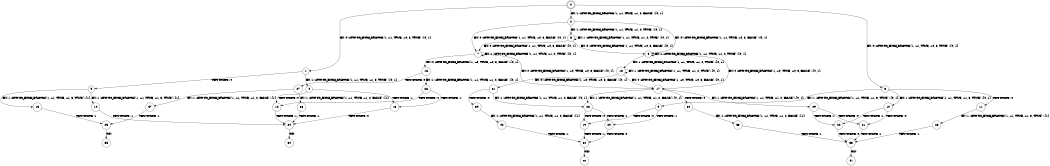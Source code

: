 digraph BCG {
size = "7, 10.5";
center = TRUE;
node [shape = circle];
0 [peripheries = 2];
0 -> 1 [label = "EX !0 !ATOMIC_EXCH_BRANCH (1, +1, TRUE, +0, 3, TRUE) !{0, 1}"];
0 -> 2 [label = "EX !1 !ATOMIC_EXCH_BRANCH (1, +1, TRUE, +1, 3, FALSE) !{0, 1}"];
0 -> 3 [label = "EX !0 !ATOMIC_EXCH_BRANCH (1, +1, TRUE, +0, 3, TRUE) !{0, 1}"];
1 -> 4 [label = "EX !1 !ATOMIC_EXCH_BRANCH (1, +1, TRUE, +1, 3, TRUE) !{0, 1}"];
1 -> 5 [label = "TERMINATE !0"];
2 -> 6 [label = "EX !1 !ATOMIC_EXCH_BRANCH (1, +1, TRUE, +1, 2, TRUE) !{0, 1}"];
2 -> 7 [label = "EX !0 !ATOMIC_EXCH_BRANCH (1, +1, TRUE, +0, 3, FALSE) !{0, 1}"];
2 -> 8 [label = "EX !0 !ATOMIC_EXCH_BRANCH (1, +1, TRUE, +0, 3, FALSE) !{0, 1}"];
3 -> 9 [label = "EX !1 !ATOMIC_EXCH_BRANCH (1, +1, TRUE, +1, 3, TRUE) !{0, 1}"];
3 -> 10 [label = "EX !1 !ATOMIC_EXCH_BRANCH (1, +1, TRUE, +1, 3, TRUE) !{0, 1}"];
3 -> 11 [label = "TERMINATE !0"];
4 -> 12 [label = "TERMINATE !0"];
4 -> 13 [label = "TERMINATE !1"];
5 -> 14 [label = "EX !1 !ATOMIC_EXCH_BRANCH (1, +1, TRUE, +1, 3, TRUE) !{1}"];
5 -> 15 [label = "EX !1 !ATOMIC_EXCH_BRANCH (1, +1, TRUE, +1, 3, TRUE) !{1}"];
6 -> 6 [label = "EX !1 !ATOMIC_EXCH_BRANCH (1, +1, TRUE, +1, 2, TRUE) !{0, 1}"];
6 -> 7 [label = "EX !0 !ATOMIC_EXCH_BRANCH (1, +1, TRUE, +0, 3, FALSE) !{0, 1}"];
6 -> 8 [label = "EX !0 !ATOMIC_EXCH_BRANCH (1, +1, TRUE, +0, 3, FALSE) !{0, 1}"];
7 -> 16 [label = "EX !0 !ATOMIC_EXCH_BRANCH (1, +0, TRUE, +0, 3, FALSE) !{0, 1}"];
7 -> 7 [label = "EX !1 !ATOMIC_EXCH_BRANCH (1, +1, TRUE, +1, 2, TRUE) !{0, 1}"];
7 -> 17 [label = "EX !0 !ATOMIC_EXCH_BRANCH (1, +0, TRUE, +0, 3, FALSE) !{0, 1}"];
8 -> 18 [label = "EX !1 !ATOMIC_EXCH_BRANCH (1, +1, TRUE, +1, 2, TRUE) !{0, 1}"];
8 -> 17 [label = "EX !0 !ATOMIC_EXCH_BRANCH (1, +0, TRUE, +0, 3, FALSE) !{0, 1}"];
8 -> 8 [label = "EX !1 !ATOMIC_EXCH_BRANCH (1, +1, TRUE, +1, 2, TRUE) !{0, 1}"];
9 -> 19 [label = "TERMINATE !0"];
9 -> 20 [label = "TERMINATE !1"];
10 -> 21 [label = "TERMINATE !0"];
10 -> 22 [label = "TERMINATE !1"];
11 -> 23 [label = "EX !1 !ATOMIC_EXCH_BRANCH (1, +1, TRUE, +1, 3, TRUE) !{1}"];
12 -> 24 [label = "TERMINATE !1"];
13 -> 24 [label = "TERMINATE !0"];
14 -> 24 [label = "TERMINATE !1"];
15 -> 25 [label = "TERMINATE !1"];
16 -> 26 [label = "EX !1 !ATOMIC_EXCH_BRANCH (1, +1, TRUE, +1, 2, FALSE) !{0, 1}"];
16 -> 27 [label = "TERMINATE !0"];
17 -> 28 [label = "EX !1 !ATOMIC_EXCH_BRANCH (1, +1, TRUE, +1, 2, FALSE) !{0, 1}"];
17 -> 29 [label = "EX !1 !ATOMIC_EXCH_BRANCH (1, +1, TRUE, +1, 2, FALSE) !{0, 1}"];
17 -> 30 [label = "TERMINATE !0"];
18 -> 31 [label = "EX !0 !ATOMIC_EXCH_BRANCH (1, +0, TRUE, +0, 3, FALSE) !{0, 1}"];
18 -> 18 [label = "EX !1 !ATOMIC_EXCH_BRANCH (1, +1, TRUE, +1, 2, TRUE) !{0, 1}"];
18 -> 17 [label = "EX !0 !ATOMIC_EXCH_BRANCH (1, +0, TRUE, +0, 3, FALSE) !{0, 1}"];
19 -> 32 [label = "TERMINATE !1"];
20 -> 32 [label = "TERMINATE !0"];
21 -> 33 [label = "TERMINATE !1"];
22 -> 33 [label = "TERMINATE !0"];
23 -> 33 [label = "TERMINATE !1"];
24 -> 34 [label = "exit"];
25 -> 35 [label = "exit"];
26 -> 12 [label = "TERMINATE !0"];
26 -> 13 [label = "TERMINATE !1"];
27 -> 36 [label = "EX !1 !ATOMIC_EXCH_BRANCH (1, +1, TRUE, +1, 2, FALSE) !{1}"];
27 -> 37 [label = "EX !1 !ATOMIC_EXCH_BRANCH (1, +1, TRUE, +1, 2, FALSE) !{1}"];
28 -> 19 [label = "TERMINATE !0"];
28 -> 20 [label = "TERMINATE !1"];
29 -> 21 [label = "TERMINATE !0"];
29 -> 22 [label = "TERMINATE !1"];
30 -> 38 [label = "EX !1 !ATOMIC_EXCH_BRANCH (1, +1, TRUE, +1, 2, FALSE) !{1}"];
31 -> 28 [label = "EX !1 !ATOMIC_EXCH_BRANCH (1, +1, TRUE, +1, 2, FALSE) !{0, 1}"];
31 -> 39 [label = "TERMINATE !0"];
32 -> 40 [label = "exit"];
33 -> 41 [label = "exit"];
36 -> 24 [label = "TERMINATE !1"];
37 -> 25 [label = "TERMINATE !1"];
38 -> 33 [label = "TERMINATE !1"];
39 -> 42 [label = "EX !1 !ATOMIC_EXCH_BRANCH (1, +1, TRUE, +1, 2, FALSE) !{1}"];
42 -> 32 [label = "TERMINATE !1"];
}
